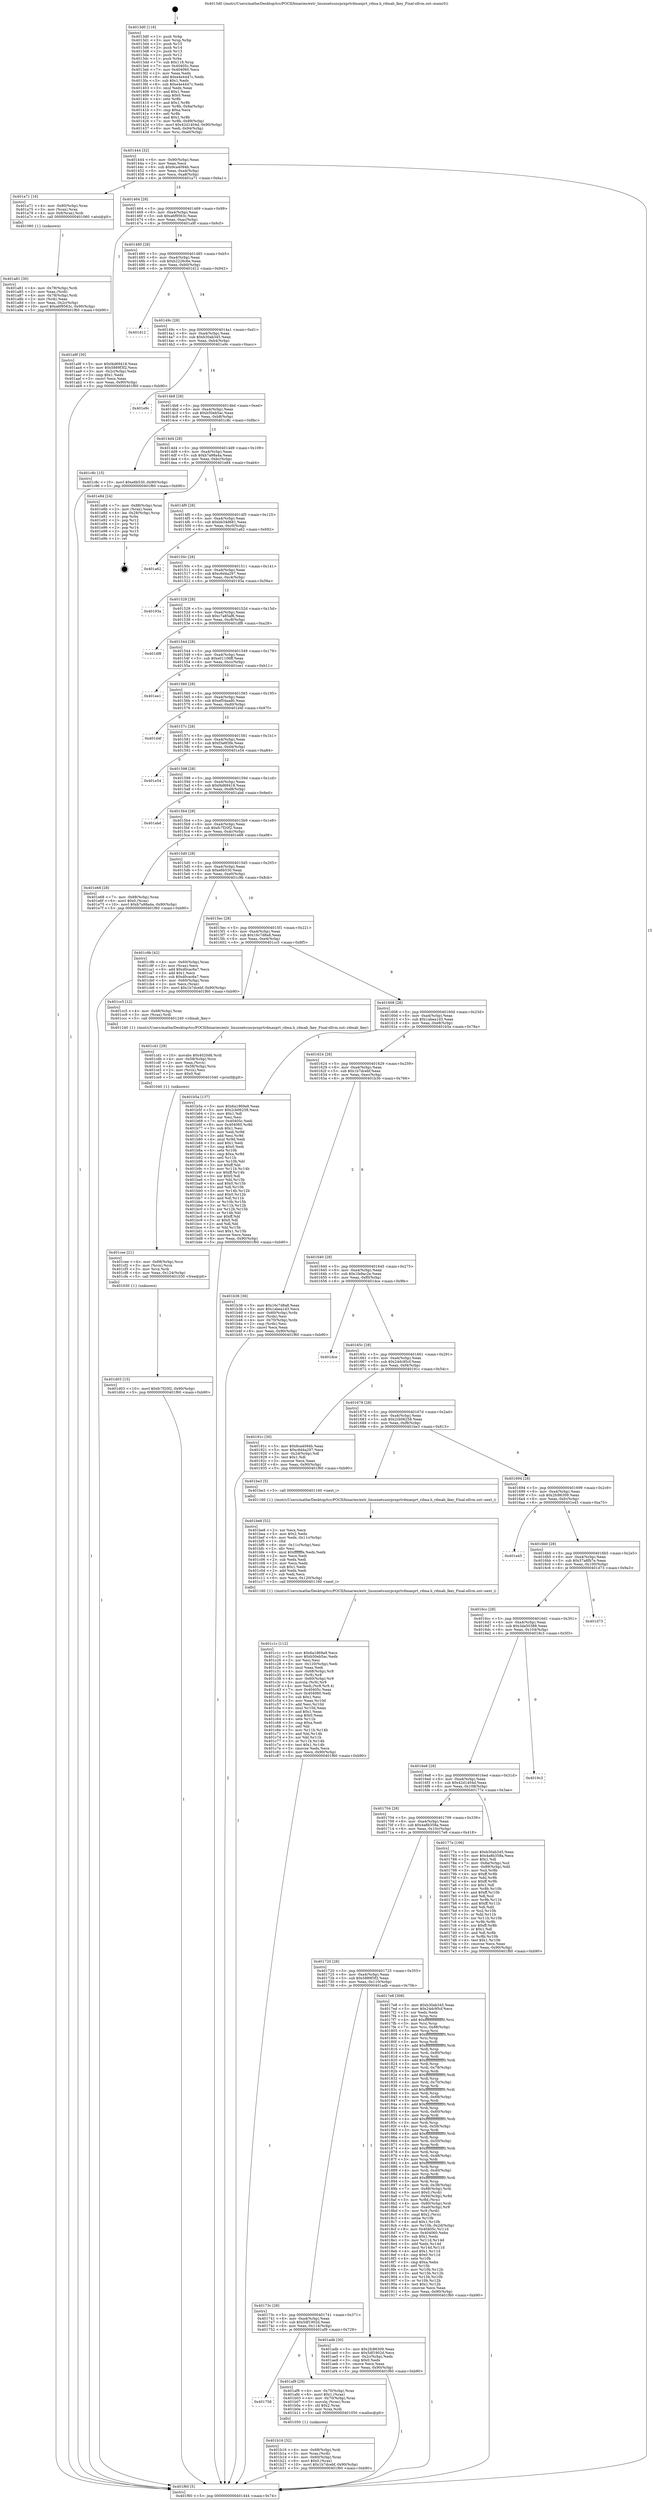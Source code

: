 digraph "0x4013d0" {
  label = "0x4013d0 (/mnt/c/Users/mathe/Desktop/tcc/POCII/binaries/extr_linuxnetsunrpcxprtrdmaxprt_rdma.h_rdmab_lkey_Final-ollvm.out::main(0))"
  labelloc = "t"
  node[shape=record]

  Entry [label="",width=0.3,height=0.3,shape=circle,fillcolor=black,style=filled]
  "0x401444" [label="{
     0x401444 [32]\l
     | [instrs]\l
     &nbsp;&nbsp;0x401444 \<+6\>: mov -0x90(%rbp),%eax\l
     &nbsp;&nbsp;0x40144a \<+2\>: mov %eax,%ecx\l
     &nbsp;&nbsp;0x40144c \<+6\>: sub $0x9ca4094b,%ecx\l
     &nbsp;&nbsp;0x401452 \<+6\>: mov %eax,-0xa4(%rbp)\l
     &nbsp;&nbsp;0x401458 \<+6\>: mov %ecx,-0xa8(%rbp)\l
     &nbsp;&nbsp;0x40145e \<+6\>: je 0000000000401a71 \<main+0x6a1\>\l
  }"]
  "0x401a71" [label="{
     0x401a71 [16]\l
     | [instrs]\l
     &nbsp;&nbsp;0x401a71 \<+4\>: mov -0x80(%rbp),%rax\l
     &nbsp;&nbsp;0x401a75 \<+3\>: mov (%rax),%rax\l
     &nbsp;&nbsp;0x401a78 \<+4\>: mov 0x8(%rax),%rdi\l
     &nbsp;&nbsp;0x401a7c \<+5\>: call 0000000000401060 \<atoi@plt\>\l
     | [calls]\l
     &nbsp;&nbsp;0x401060 \{1\} (unknown)\l
  }"]
  "0x401464" [label="{
     0x401464 [28]\l
     | [instrs]\l
     &nbsp;&nbsp;0x401464 \<+5\>: jmp 0000000000401469 \<main+0x99\>\l
     &nbsp;&nbsp;0x401469 \<+6\>: mov -0xa4(%rbp),%eax\l
     &nbsp;&nbsp;0x40146f \<+5\>: sub $0xa6f9563c,%eax\l
     &nbsp;&nbsp;0x401474 \<+6\>: mov %eax,-0xac(%rbp)\l
     &nbsp;&nbsp;0x40147a \<+6\>: je 0000000000401a9f \<main+0x6cf\>\l
  }"]
  Exit [label="",width=0.3,height=0.3,shape=circle,fillcolor=black,style=filled,peripheries=2]
  "0x401a9f" [label="{
     0x401a9f [30]\l
     | [instrs]\l
     &nbsp;&nbsp;0x401a9f \<+5\>: mov $0xf4d69418,%eax\l
     &nbsp;&nbsp;0x401aa4 \<+5\>: mov $0x5889f3f2,%ecx\l
     &nbsp;&nbsp;0x401aa9 \<+3\>: mov -0x2c(%rbp),%edx\l
     &nbsp;&nbsp;0x401aac \<+3\>: cmp $0x1,%edx\l
     &nbsp;&nbsp;0x401aaf \<+3\>: cmovl %ecx,%eax\l
     &nbsp;&nbsp;0x401ab2 \<+6\>: mov %eax,-0x90(%rbp)\l
     &nbsp;&nbsp;0x401ab8 \<+5\>: jmp 0000000000401f60 \<main+0xb90\>\l
  }"]
  "0x401480" [label="{
     0x401480 [28]\l
     | [instrs]\l
     &nbsp;&nbsp;0x401480 \<+5\>: jmp 0000000000401485 \<main+0xb5\>\l
     &nbsp;&nbsp;0x401485 \<+6\>: mov -0xa4(%rbp),%eax\l
     &nbsp;&nbsp;0x40148b \<+5\>: sub $0xb2226c6e,%eax\l
     &nbsp;&nbsp;0x401490 \<+6\>: mov %eax,-0xb0(%rbp)\l
     &nbsp;&nbsp;0x401496 \<+6\>: je 0000000000401d12 \<main+0x942\>\l
  }"]
  "0x401d03" [label="{
     0x401d03 [15]\l
     | [instrs]\l
     &nbsp;&nbsp;0x401d03 \<+10\>: movl $0xfc7f20f2,-0x90(%rbp)\l
     &nbsp;&nbsp;0x401d0d \<+5\>: jmp 0000000000401f60 \<main+0xb90\>\l
  }"]
  "0x401d12" [label="{
     0x401d12\l
  }", style=dashed]
  "0x40149c" [label="{
     0x40149c [28]\l
     | [instrs]\l
     &nbsp;&nbsp;0x40149c \<+5\>: jmp 00000000004014a1 \<main+0xd1\>\l
     &nbsp;&nbsp;0x4014a1 \<+6\>: mov -0xa4(%rbp),%eax\l
     &nbsp;&nbsp;0x4014a7 \<+5\>: sub $0xb30ab345,%eax\l
     &nbsp;&nbsp;0x4014ac \<+6\>: mov %eax,-0xb4(%rbp)\l
     &nbsp;&nbsp;0x4014b2 \<+6\>: je 0000000000401e9c \<main+0xacc\>\l
  }"]
  "0x401cee" [label="{
     0x401cee [21]\l
     | [instrs]\l
     &nbsp;&nbsp;0x401cee \<+4\>: mov -0x68(%rbp),%rcx\l
     &nbsp;&nbsp;0x401cf2 \<+3\>: mov (%rcx),%rcx\l
     &nbsp;&nbsp;0x401cf5 \<+3\>: mov %rcx,%rdi\l
     &nbsp;&nbsp;0x401cf8 \<+6\>: mov %eax,-0x124(%rbp)\l
     &nbsp;&nbsp;0x401cfe \<+5\>: call 0000000000401030 \<free@plt\>\l
     | [calls]\l
     &nbsp;&nbsp;0x401030 \{1\} (unknown)\l
  }"]
  "0x401e9c" [label="{
     0x401e9c\l
  }", style=dashed]
  "0x4014b8" [label="{
     0x4014b8 [28]\l
     | [instrs]\l
     &nbsp;&nbsp;0x4014b8 \<+5\>: jmp 00000000004014bd \<main+0xed\>\l
     &nbsp;&nbsp;0x4014bd \<+6\>: mov -0xa4(%rbp),%eax\l
     &nbsp;&nbsp;0x4014c3 \<+5\>: sub $0xb50eb5ac,%eax\l
     &nbsp;&nbsp;0x4014c8 \<+6\>: mov %eax,-0xb8(%rbp)\l
     &nbsp;&nbsp;0x4014ce \<+6\>: je 0000000000401c8c \<main+0x8bc\>\l
  }"]
  "0x401cd1" [label="{
     0x401cd1 [29]\l
     | [instrs]\l
     &nbsp;&nbsp;0x401cd1 \<+10\>: movabs $0x4020d6,%rdi\l
     &nbsp;&nbsp;0x401cdb \<+4\>: mov -0x58(%rbp),%rcx\l
     &nbsp;&nbsp;0x401cdf \<+2\>: mov %eax,(%rcx)\l
     &nbsp;&nbsp;0x401ce1 \<+4\>: mov -0x58(%rbp),%rcx\l
     &nbsp;&nbsp;0x401ce5 \<+2\>: mov (%rcx),%esi\l
     &nbsp;&nbsp;0x401ce7 \<+2\>: mov $0x0,%al\l
     &nbsp;&nbsp;0x401ce9 \<+5\>: call 0000000000401040 \<printf@plt\>\l
     | [calls]\l
     &nbsp;&nbsp;0x401040 \{1\} (unknown)\l
  }"]
  "0x401c8c" [label="{
     0x401c8c [15]\l
     | [instrs]\l
     &nbsp;&nbsp;0x401c8c \<+10\>: movl $0xe6b530,-0x90(%rbp)\l
     &nbsp;&nbsp;0x401c96 \<+5\>: jmp 0000000000401f60 \<main+0xb90\>\l
  }"]
  "0x4014d4" [label="{
     0x4014d4 [28]\l
     | [instrs]\l
     &nbsp;&nbsp;0x4014d4 \<+5\>: jmp 00000000004014d9 \<main+0x109\>\l
     &nbsp;&nbsp;0x4014d9 \<+6\>: mov -0xa4(%rbp),%eax\l
     &nbsp;&nbsp;0x4014df \<+5\>: sub $0xb7a98a4a,%eax\l
     &nbsp;&nbsp;0x4014e4 \<+6\>: mov %eax,-0xbc(%rbp)\l
     &nbsp;&nbsp;0x4014ea \<+6\>: je 0000000000401e84 \<main+0xab4\>\l
  }"]
  "0x401c1c" [label="{
     0x401c1c [112]\l
     | [instrs]\l
     &nbsp;&nbsp;0x401c1c \<+5\>: mov $0x6a1869a9,%ecx\l
     &nbsp;&nbsp;0x401c21 \<+5\>: mov $0xb50eb5ac,%edx\l
     &nbsp;&nbsp;0x401c26 \<+2\>: xor %esi,%esi\l
     &nbsp;&nbsp;0x401c28 \<+6\>: mov -0x120(%rbp),%edi\l
     &nbsp;&nbsp;0x401c2e \<+3\>: imul %eax,%edi\l
     &nbsp;&nbsp;0x401c31 \<+4\>: mov -0x68(%rbp),%r8\l
     &nbsp;&nbsp;0x401c35 \<+3\>: mov (%r8),%r8\l
     &nbsp;&nbsp;0x401c38 \<+4\>: mov -0x60(%rbp),%r9\l
     &nbsp;&nbsp;0x401c3c \<+3\>: movslq (%r9),%r9\l
     &nbsp;&nbsp;0x401c3f \<+4\>: mov %edi,(%r8,%r9,4)\l
     &nbsp;&nbsp;0x401c43 \<+7\>: mov 0x40405c,%eax\l
     &nbsp;&nbsp;0x401c4a \<+7\>: mov 0x404060,%edi\l
     &nbsp;&nbsp;0x401c51 \<+3\>: sub $0x1,%esi\l
     &nbsp;&nbsp;0x401c54 \<+3\>: mov %eax,%r10d\l
     &nbsp;&nbsp;0x401c57 \<+3\>: add %esi,%r10d\l
     &nbsp;&nbsp;0x401c5a \<+4\>: imul %r10d,%eax\l
     &nbsp;&nbsp;0x401c5e \<+3\>: and $0x1,%eax\l
     &nbsp;&nbsp;0x401c61 \<+3\>: cmp $0x0,%eax\l
     &nbsp;&nbsp;0x401c64 \<+4\>: sete %r11b\l
     &nbsp;&nbsp;0x401c68 \<+3\>: cmp $0xa,%edi\l
     &nbsp;&nbsp;0x401c6b \<+3\>: setl %bl\l
     &nbsp;&nbsp;0x401c6e \<+3\>: mov %r11b,%r14b\l
     &nbsp;&nbsp;0x401c71 \<+3\>: and %bl,%r14b\l
     &nbsp;&nbsp;0x401c74 \<+3\>: xor %bl,%r11b\l
     &nbsp;&nbsp;0x401c77 \<+3\>: or %r11b,%r14b\l
     &nbsp;&nbsp;0x401c7a \<+4\>: test $0x1,%r14b\l
     &nbsp;&nbsp;0x401c7e \<+3\>: cmovne %edx,%ecx\l
     &nbsp;&nbsp;0x401c81 \<+6\>: mov %ecx,-0x90(%rbp)\l
     &nbsp;&nbsp;0x401c87 \<+5\>: jmp 0000000000401f60 \<main+0xb90\>\l
  }"]
  "0x401e84" [label="{
     0x401e84 [24]\l
     | [instrs]\l
     &nbsp;&nbsp;0x401e84 \<+7\>: mov -0x88(%rbp),%rax\l
     &nbsp;&nbsp;0x401e8b \<+2\>: mov (%rax),%eax\l
     &nbsp;&nbsp;0x401e8d \<+4\>: lea -0x28(%rbp),%rsp\l
     &nbsp;&nbsp;0x401e91 \<+1\>: pop %rbx\l
     &nbsp;&nbsp;0x401e92 \<+2\>: pop %r12\l
     &nbsp;&nbsp;0x401e94 \<+2\>: pop %r13\l
     &nbsp;&nbsp;0x401e96 \<+2\>: pop %r14\l
     &nbsp;&nbsp;0x401e98 \<+2\>: pop %r15\l
     &nbsp;&nbsp;0x401e9a \<+1\>: pop %rbp\l
     &nbsp;&nbsp;0x401e9b \<+1\>: ret\l
  }"]
  "0x4014f0" [label="{
     0x4014f0 [28]\l
     | [instrs]\l
     &nbsp;&nbsp;0x4014f0 \<+5\>: jmp 00000000004014f5 \<main+0x125\>\l
     &nbsp;&nbsp;0x4014f5 \<+6\>: mov -0xa4(%rbp),%eax\l
     &nbsp;&nbsp;0x4014fb \<+5\>: sub $0xbb34d681,%eax\l
     &nbsp;&nbsp;0x401500 \<+6\>: mov %eax,-0xc0(%rbp)\l
     &nbsp;&nbsp;0x401506 \<+6\>: je 0000000000401a62 \<main+0x692\>\l
  }"]
  "0x401be8" [label="{
     0x401be8 [52]\l
     | [instrs]\l
     &nbsp;&nbsp;0x401be8 \<+2\>: xor %ecx,%ecx\l
     &nbsp;&nbsp;0x401bea \<+5\>: mov $0x2,%edx\l
     &nbsp;&nbsp;0x401bef \<+6\>: mov %edx,-0x11c(%rbp)\l
     &nbsp;&nbsp;0x401bf5 \<+1\>: cltd\l
     &nbsp;&nbsp;0x401bf6 \<+6\>: mov -0x11c(%rbp),%esi\l
     &nbsp;&nbsp;0x401bfc \<+2\>: idiv %esi\l
     &nbsp;&nbsp;0x401bfe \<+6\>: imul $0xfffffffe,%edx,%edx\l
     &nbsp;&nbsp;0x401c04 \<+2\>: mov %ecx,%edi\l
     &nbsp;&nbsp;0x401c06 \<+2\>: sub %edx,%edi\l
     &nbsp;&nbsp;0x401c08 \<+2\>: mov %ecx,%edx\l
     &nbsp;&nbsp;0x401c0a \<+3\>: sub $0x1,%edx\l
     &nbsp;&nbsp;0x401c0d \<+2\>: add %edx,%edi\l
     &nbsp;&nbsp;0x401c0f \<+2\>: sub %edi,%ecx\l
     &nbsp;&nbsp;0x401c11 \<+6\>: mov %ecx,-0x120(%rbp)\l
     &nbsp;&nbsp;0x401c17 \<+5\>: call 0000000000401160 \<next_i\>\l
     | [calls]\l
     &nbsp;&nbsp;0x401160 \{1\} (/mnt/c/Users/mathe/Desktop/tcc/POCII/binaries/extr_linuxnetsunrpcxprtrdmaxprt_rdma.h_rdmab_lkey_Final-ollvm.out::next_i)\l
  }"]
  "0x401a62" [label="{
     0x401a62\l
  }", style=dashed]
  "0x40150c" [label="{
     0x40150c [28]\l
     | [instrs]\l
     &nbsp;&nbsp;0x40150c \<+5\>: jmp 0000000000401511 \<main+0x141\>\l
     &nbsp;&nbsp;0x401511 \<+6\>: mov -0xa4(%rbp),%eax\l
     &nbsp;&nbsp;0x401517 \<+5\>: sub $0xc6d4a297,%eax\l
     &nbsp;&nbsp;0x40151c \<+6\>: mov %eax,-0xc4(%rbp)\l
     &nbsp;&nbsp;0x401522 \<+6\>: je 000000000040193a \<main+0x56a\>\l
  }"]
  "0x401b16" [label="{
     0x401b16 [32]\l
     | [instrs]\l
     &nbsp;&nbsp;0x401b16 \<+4\>: mov -0x68(%rbp),%rdi\l
     &nbsp;&nbsp;0x401b1a \<+3\>: mov %rax,(%rdi)\l
     &nbsp;&nbsp;0x401b1d \<+4\>: mov -0x60(%rbp),%rax\l
     &nbsp;&nbsp;0x401b21 \<+6\>: movl $0x0,(%rax)\l
     &nbsp;&nbsp;0x401b27 \<+10\>: movl $0x1b7dcebf,-0x90(%rbp)\l
     &nbsp;&nbsp;0x401b31 \<+5\>: jmp 0000000000401f60 \<main+0xb90\>\l
  }"]
  "0x40193a" [label="{
     0x40193a\l
  }", style=dashed]
  "0x401528" [label="{
     0x401528 [28]\l
     | [instrs]\l
     &nbsp;&nbsp;0x401528 \<+5\>: jmp 000000000040152d \<main+0x15d\>\l
     &nbsp;&nbsp;0x40152d \<+6\>: mov -0xa4(%rbp),%eax\l
     &nbsp;&nbsp;0x401533 \<+5\>: sub $0xc7a85af6,%eax\l
     &nbsp;&nbsp;0x401538 \<+6\>: mov %eax,-0xc8(%rbp)\l
     &nbsp;&nbsp;0x40153e \<+6\>: je 0000000000401df8 \<main+0xa28\>\l
  }"]
  "0x401758" [label="{
     0x401758\l
  }", style=dashed]
  "0x401df8" [label="{
     0x401df8\l
  }", style=dashed]
  "0x401544" [label="{
     0x401544 [28]\l
     | [instrs]\l
     &nbsp;&nbsp;0x401544 \<+5\>: jmp 0000000000401549 \<main+0x179\>\l
     &nbsp;&nbsp;0x401549 \<+6\>: mov -0xa4(%rbp),%eax\l
     &nbsp;&nbsp;0x40154f \<+5\>: sub $0xe01106ff,%eax\l
     &nbsp;&nbsp;0x401554 \<+6\>: mov %eax,-0xcc(%rbp)\l
     &nbsp;&nbsp;0x40155a \<+6\>: je 0000000000401ee1 \<main+0xb11\>\l
  }"]
  "0x401af9" [label="{
     0x401af9 [29]\l
     | [instrs]\l
     &nbsp;&nbsp;0x401af9 \<+4\>: mov -0x70(%rbp),%rax\l
     &nbsp;&nbsp;0x401afd \<+6\>: movl $0x1,(%rax)\l
     &nbsp;&nbsp;0x401b03 \<+4\>: mov -0x70(%rbp),%rax\l
     &nbsp;&nbsp;0x401b07 \<+3\>: movslq (%rax),%rax\l
     &nbsp;&nbsp;0x401b0a \<+4\>: shl $0x2,%rax\l
     &nbsp;&nbsp;0x401b0e \<+3\>: mov %rax,%rdi\l
     &nbsp;&nbsp;0x401b11 \<+5\>: call 0000000000401050 \<malloc@plt\>\l
     | [calls]\l
     &nbsp;&nbsp;0x401050 \{1\} (unknown)\l
  }"]
  "0x401ee1" [label="{
     0x401ee1\l
  }", style=dashed]
  "0x401560" [label="{
     0x401560 [28]\l
     | [instrs]\l
     &nbsp;&nbsp;0x401560 \<+5\>: jmp 0000000000401565 \<main+0x195\>\l
     &nbsp;&nbsp;0x401565 \<+6\>: mov -0xa4(%rbp),%eax\l
     &nbsp;&nbsp;0x40156b \<+5\>: sub $0xef54aad0,%eax\l
     &nbsp;&nbsp;0x401570 \<+6\>: mov %eax,-0xd0(%rbp)\l
     &nbsp;&nbsp;0x401576 \<+6\>: je 0000000000401d4f \<main+0x97f\>\l
  }"]
  "0x40173c" [label="{
     0x40173c [28]\l
     | [instrs]\l
     &nbsp;&nbsp;0x40173c \<+5\>: jmp 0000000000401741 \<main+0x371\>\l
     &nbsp;&nbsp;0x401741 \<+6\>: mov -0xa4(%rbp),%eax\l
     &nbsp;&nbsp;0x401747 \<+5\>: sub $0x5df1902d,%eax\l
     &nbsp;&nbsp;0x40174c \<+6\>: mov %eax,-0x114(%rbp)\l
     &nbsp;&nbsp;0x401752 \<+6\>: je 0000000000401af9 \<main+0x729\>\l
  }"]
  "0x401d4f" [label="{
     0x401d4f\l
  }", style=dashed]
  "0x40157c" [label="{
     0x40157c [28]\l
     | [instrs]\l
     &nbsp;&nbsp;0x40157c \<+5\>: jmp 0000000000401581 \<main+0x1b1\>\l
     &nbsp;&nbsp;0x401581 \<+6\>: mov -0xa4(%rbp),%eax\l
     &nbsp;&nbsp;0x401587 \<+5\>: sub $0xf3a6f3fe,%eax\l
     &nbsp;&nbsp;0x40158c \<+6\>: mov %eax,-0xd4(%rbp)\l
     &nbsp;&nbsp;0x401592 \<+6\>: je 0000000000401e54 \<main+0xa84\>\l
  }"]
  "0x401adb" [label="{
     0x401adb [30]\l
     | [instrs]\l
     &nbsp;&nbsp;0x401adb \<+5\>: mov $0x2fc86309,%eax\l
     &nbsp;&nbsp;0x401ae0 \<+5\>: mov $0x5df1902d,%ecx\l
     &nbsp;&nbsp;0x401ae5 \<+3\>: mov -0x2c(%rbp),%edx\l
     &nbsp;&nbsp;0x401ae8 \<+3\>: cmp $0x0,%edx\l
     &nbsp;&nbsp;0x401aeb \<+3\>: cmove %ecx,%eax\l
     &nbsp;&nbsp;0x401aee \<+6\>: mov %eax,-0x90(%rbp)\l
     &nbsp;&nbsp;0x401af4 \<+5\>: jmp 0000000000401f60 \<main+0xb90\>\l
  }"]
  "0x401e54" [label="{
     0x401e54\l
  }", style=dashed]
  "0x401598" [label="{
     0x401598 [28]\l
     | [instrs]\l
     &nbsp;&nbsp;0x401598 \<+5\>: jmp 000000000040159d \<main+0x1cd\>\l
     &nbsp;&nbsp;0x40159d \<+6\>: mov -0xa4(%rbp),%eax\l
     &nbsp;&nbsp;0x4015a3 \<+5\>: sub $0xf4d69418,%eax\l
     &nbsp;&nbsp;0x4015a8 \<+6\>: mov %eax,-0xd8(%rbp)\l
     &nbsp;&nbsp;0x4015ae \<+6\>: je 0000000000401abd \<main+0x6ed\>\l
  }"]
  "0x401a81" [label="{
     0x401a81 [30]\l
     | [instrs]\l
     &nbsp;&nbsp;0x401a81 \<+4\>: mov -0x78(%rbp),%rdi\l
     &nbsp;&nbsp;0x401a85 \<+2\>: mov %eax,(%rdi)\l
     &nbsp;&nbsp;0x401a87 \<+4\>: mov -0x78(%rbp),%rdi\l
     &nbsp;&nbsp;0x401a8b \<+2\>: mov (%rdi),%eax\l
     &nbsp;&nbsp;0x401a8d \<+3\>: mov %eax,-0x2c(%rbp)\l
     &nbsp;&nbsp;0x401a90 \<+10\>: movl $0xa6f9563c,-0x90(%rbp)\l
     &nbsp;&nbsp;0x401a9a \<+5\>: jmp 0000000000401f60 \<main+0xb90\>\l
  }"]
  "0x401abd" [label="{
     0x401abd\l
  }", style=dashed]
  "0x4015b4" [label="{
     0x4015b4 [28]\l
     | [instrs]\l
     &nbsp;&nbsp;0x4015b4 \<+5\>: jmp 00000000004015b9 \<main+0x1e9\>\l
     &nbsp;&nbsp;0x4015b9 \<+6\>: mov -0xa4(%rbp),%eax\l
     &nbsp;&nbsp;0x4015bf \<+5\>: sub $0xfc7f20f2,%eax\l
     &nbsp;&nbsp;0x4015c4 \<+6\>: mov %eax,-0xdc(%rbp)\l
     &nbsp;&nbsp;0x4015ca \<+6\>: je 0000000000401e68 \<main+0xa98\>\l
  }"]
  "0x401720" [label="{
     0x401720 [28]\l
     | [instrs]\l
     &nbsp;&nbsp;0x401720 \<+5\>: jmp 0000000000401725 \<main+0x355\>\l
     &nbsp;&nbsp;0x401725 \<+6\>: mov -0xa4(%rbp),%eax\l
     &nbsp;&nbsp;0x40172b \<+5\>: sub $0x5889f3f2,%eax\l
     &nbsp;&nbsp;0x401730 \<+6\>: mov %eax,-0x110(%rbp)\l
     &nbsp;&nbsp;0x401736 \<+6\>: je 0000000000401adb \<main+0x70b\>\l
  }"]
  "0x401e68" [label="{
     0x401e68 [28]\l
     | [instrs]\l
     &nbsp;&nbsp;0x401e68 \<+7\>: mov -0x88(%rbp),%rax\l
     &nbsp;&nbsp;0x401e6f \<+6\>: movl $0x0,(%rax)\l
     &nbsp;&nbsp;0x401e75 \<+10\>: movl $0xb7a98a4a,-0x90(%rbp)\l
     &nbsp;&nbsp;0x401e7f \<+5\>: jmp 0000000000401f60 \<main+0xb90\>\l
  }"]
  "0x4015d0" [label="{
     0x4015d0 [28]\l
     | [instrs]\l
     &nbsp;&nbsp;0x4015d0 \<+5\>: jmp 00000000004015d5 \<main+0x205\>\l
     &nbsp;&nbsp;0x4015d5 \<+6\>: mov -0xa4(%rbp),%eax\l
     &nbsp;&nbsp;0x4015db \<+5\>: sub $0xe6b530,%eax\l
     &nbsp;&nbsp;0x4015e0 \<+6\>: mov %eax,-0xe0(%rbp)\l
     &nbsp;&nbsp;0x4015e6 \<+6\>: je 0000000000401c9b \<main+0x8cb\>\l
  }"]
  "0x4017e8" [label="{
     0x4017e8 [308]\l
     | [instrs]\l
     &nbsp;&nbsp;0x4017e8 \<+5\>: mov $0xb30ab345,%eax\l
     &nbsp;&nbsp;0x4017ed \<+5\>: mov $0x24dc95cf,%ecx\l
     &nbsp;&nbsp;0x4017f2 \<+2\>: xor %edx,%edx\l
     &nbsp;&nbsp;0x4017f4 \<+3\>: mov %rsp,%rsi\l
     &nbsp;&nbsp;0x4017f7 \<+4\>: add $0xfffffffffffffff0,%rsi\l
     &nbsp;&nbsp;0x4017fb \<+3\>: mov %rsi,%rsp\l
     &nbsp;&nbsp;0x4017fe \<+7\>: mov %rsi,-0x88(%rbp)\l
     &nbsp;&nbsp;0x401805 \<+3\>: mov %rsp,%rsi\l
     &nbsp;&nbsp;0x401808 \<+4\>: add $0xfffffffffffffff0,%rsi\l
     &nbsp;&nbsp;0x40180c \<+3\>: mov %rsi,%rsp\l
     &nbsp;&nbsp;0x40180f \<+3\>: mov %rsp,%rdi\l
     &nbsp;&nbsp;0x401812 \<+4\>: add $0xfffffffffffffff0,%rdi\l
     &nbsp;&nbsp;0x401816 \<+3\>: mov %rdi,%rsp\l
     &nbsp;&nbsp;0x401819 \<+4\>: mov %rdi,-0x80(%rbp)\l
     &nbsp;&nbsp;0x40181d \<+3\>: mov %rsp,%rdi\l
     &nbsp;&nbsp;0x401820 \<+4\>: add $0xfffffffffffffff0,%rdi\l
     &nbsp;&nbsp;0x401824 \<+3\>: mov %rdi,%rsp\l
     &nbsp;&nbsp;0x401827 \<+4\>: mov %rdi,-0x78(%rbp)\l
     &nbsp;&nbsp;0x40182b \<+3\>: mov %rsp,%rdi\l
     &nbsp;&nbsp;0x40182e \<+4\>: add $0xfffffffffffffff0,%rdi\l
     &nbsp;&nbsp;0x401832 \<+3\>: mov %rdi,%rsp\l
     &nbsp;&nbsp;0x401835 \<+4\>: mov %rdi,-0x70(%rbp)\l
     &nbsp;&nbsp;0x401839 \<+3\>: mov %rsp,%rdi\l
     &nbsp;&nbsp;0x40183c \<+4\>: add $0xfffffffffffffff0,%rdi\l
     &nbsp;&nbsp;0x401840 \<+3\>: mov %rdi,%rsp\l
     &nbsp;&nbsp;0x401843 \<+4\>: mov %rdi,-0x68(%rbp)\l
     &nbsp;&nbsp;0x401847 \<+3\>: mov %rsp,%rdi\l
     &nbsp;&nbsp;0x40184a \<+4\>: add $0xfffffffffffffff0,%rdi\l
     &nbsp;&nbsp;0x40184e \<+3\>: mov %rdi,%rsp\l
     &nbsp;&nbsp;0x401851 \<+4\>: mov %rdi,-0x60(%rbp)\l
     &nbsp;&nbsp;0x401855 \<+3\>: mov %rsp,%rdi\l
     &nbsp;&nbsp;0x401858 \<+4\>: add $0xfffffffffffffff0,%rdi\l
     &nbsp;&nbsp;0x40185c \<+3\>: mov %rdi,%rsp\l
     &nbsp;&nbsp;0x40185f \<+4\>: mov %rdi,-0x58(%rbp)\l
     &nbsp;&nbsp;0x401863 \<+3\>: mov %rsp,%rdi\l
     &nbsp;&nbsp;0x401866 \<+4\>: add $0xfffffffffffffff0,%rdi\l
     &nbsp;&nbsp;0x40186a \<+3\>: mov %rdi,%rsp\l
     &nbsp;&nbsp;0x40186d \<+4\>: mov %rdi,-0x50(%rbp)\l
     &nbsp;&nbsp;0x401871 \<+3\>: mov %rsp,%rdi\l
     &nbsp;&nbsp;0x401874 \<+4\>: add $0xfffffffffffffff0,%rdi\l
     &nbsp;&nbsp;0x401878 \<+3\>: mov %rdi,%rsp\l
     &nbsp;&nbsp;0x40187b \<+4\>: mov %rdi,-0x48(%rbp)\l
     &nbsp;&nbsp;0x40187f \<+3\>: mov %rsp,%rdi\l
     &nbsp;&nbsp;0x401882 \<+4\>: add $0xfffffffffffffff0,%rdi\l
     &nbsp;&nbsp;0x401886 \<+3\>: mov %rdi,%rsp\l
     &nbsp;&nbsp;0x401889 \<+4\>: mov %rdi,-0x40(%rbp)\l
     &nbsp;&nbsp;0x40188d \<+3\>: mov %rsp,%rdi\l
     &nbsp;&nbsp;0x401890 \<+4\>: add $0xfffffffffffffff0,%rdi\l
     &nbsp;&nbsp;0x401894 \<+3\>: mov %rdi,%rsp\l
     &nbsp;&nbsp;0x401897 \<+4\>: mov %rdi,-0x38(%rbp)\l
     &nbsp;&nbsp;0x40189b \<+7\>: mov -0x88(%rbp),%rdi\l
     &nbsp;&nbsp;0x4018a2 \<+6\>: movl $0x0,(%rdi)\l
     &nbsp;&nbsp;0x4018a8 \<+7\>: mov -0x94(%rbp),%r8d\l
     &nbsp;&nbsp;0x4018af \<+3\>: mov %r8d,(%rsi)\l
     &nbsp;&nbsp;0x4018b2 \<+4\>: mov -0x80(%rbp),%rdi\l
     &nbsp;&nbsp;0x4018b6 \<+7\>: mov -0xa0(%rbp),%r9\l
     &nbsp;&nbsp;0x4018bd \<+3\>: mov %r9,(%rdi)\l
     &nbsp;&nbsp;0x4018c0 \<+3\>: cmpl $0x2,(%rsi)\l
     &nbsp;&nbsp;0x4018c3 \<+4\>: setne %r10b\l
     &nbsp;&nbsp;0x4018c7 \<+4\>: and $0x1,%r10b\l
     &nbsp;&nbsp;0x4018cb \<+4\>: mov %r10b,-0x2d(%rbp)\l
     &nbsp;&nbsp;0x4018cf \<+8\>: mov 0x40405c,%r11d\l
     &nbsp;&nbsp;0x4018d7 \<+7\>: mov 0x404060,%ebx\l
     &nbsp;&nbsp;0x4018de \<+3\>: sub $0x1,%edx\l
     &nbsp;&nbsp;0x4018e1 \<+3\>: mov %r11d,%r14d\l
     &nbsp;&nbsp;0x4018e4 \<+3\>: add %edx,%r14d\l
     &nbsp;&nbsp;0x4018e7 \<+4\>: imul %r14d,%r11d\l
     &nbsp;&nbsp;0x4018eb \<+4\>: and $0x1,%r11d\l
     &nbsp;&nbsp;0x4018ef \<+4\>: cmp $0x0,%r11d\l
     &nbsp;&nbsp;0x4018f3 \<+4\>: sete %r10b\l
     &nbsp;&nbsp;0x4018f7 \<+3\>: cmp $0xa,%ebx\l
     &nbsp;&nbsp;0x4018fa \<+4\>: setl %r15b\l
     &nbsp;&nbsp;0x4018fe \<+3\>: mov %r10b,%r12b\l
     &nbsp;&nbsp;0x401901 \<+3\>: and %r15b,%r12b\l
     &nbsp;&nbsp;0x401904 \<+3\>: xor %r15b,%r10b\l
     &nbsp;&nbsp;0x401907 \<+3\>: or %r10b,%r12b\l
     &nbsp;&nbsp;0x40190a \<+4\>: test $0x1,%r12b\l
     &nbsp;&nbsp;0x40190e \<+3\>: cmovne %ecx,%eax\l
     &nbsp;&nbsp;0x401911 \<+6\>: mov %eax,-0x90(%rbp)\l
     &nbsp;&nbsp;0x401917 \<+5\>: jmp 0000000000401f60 \<main+0xb90\>\l
  }"]
  "0x401c9b" [label="{
     0x401c9b [42]\l
     | [instrs]\l
     &nbsp;&nbsp;0x401c9b \<+4\>: mov -0x60(%rbp),%rax\l
     &nbsp;&nbsp;0x401c9f \<+2\>: mov (%rax),%ecx\l
     &nbsp;&nbsp;0x401ca1 \<+6\>: add $0xd0cac6a7,%ecx\l
     &nbsp;&nbsp;0x401ca7 \<+3\>: add $0x1,%ecx\l
     &nbsp;&nbsp;0x401caa \<+6\>: sub $0xd0cac6a7,%ecx\l
     &nbsp;&nbsp;0x401cb0 \<+4\>: mov -0x60(%rbp),%rax\l
     &nbsp;&nbsp;0x401cb4 \<+2\>: mov %ecx,(%rax)\l
     &nbsp;&nbsp;0x401cb6 \<+10\>: movl $0x1b7dcebf,-0x90(%rbp)\l
     &nbsp;&nbsp;0x401cc0 \<+5\>: jmp 0000000000401f60 \<main+0xb90\>\l
  }"]
  "0x4015ec" [label="{
     0x4015ec [28]\l
     | [instrs]\l
     &nbsp;&nbsp;0x4015ec \<+5\>: jmp 00000000004015f1 \<main+0x221\>\l
     &nbsp;&nbsp;0x4015f1 \<+6\>: mov -0xa4(%rbp),%eax\l
     &nbsp;&nbsp;0x4015f7 \<+5\>: sub $0x16c7d8a8,%eax\l
     &nbsp;&nbsp;0x4015fc \<+6\>: mov %eax,-0xe4(%rbp)\l
     &nbsp;&nbsp;0x401602 \<+6\>: je 0000000000401cc5 \<main+0x8f5\>\l
  }"]
  "0x4013d0" [label="{
     0x4013d0 [116]\l
     | [instrs]\l
     &nbsp;&nbsp;0x4013d0 \<+1\>: push %rbp\l
     &nbsp;&nbsp;0x4013d1 \<+3\>: mov %rsp,%rbp\l
     &nbsp;&nbsp;0x4013d4 \<+2\>: push %r15\l
     &nbsp;&nbsp;0x4013d6 \<+2\>: push %r14\l
     &nbsp;&nbsp;0x4013d8 \<+2\>: push %r13\l
     &nbsp;&nbsp;0x4013da \<+2\>: push %r12\l
     &nbsp;&nbsp;0x4013dc \<+1\>: push %rbx\l
     &nbsp;&nbsp;0x4013dd \<+7\>: sub $0x118,%rsp\l
     &nbsp;&nbsp;0x4013e4 \<+7\>: mov 0x40405c,%eax\l
     &nbsp;&nbsp;0x4013eb \<+7\>: mov 0x404060,%ecx\l
     &nbsp;&nbsp;0x4013f2 \<+2\>: mov %eax,%edx\l
     &nbsp;&nbsp;0x4013f4 \<+6\>: add $0xe4e4447c,%edx\l
     &nbsp;&nbsp;0x4013fa \<+3\>: sub $0x1,%edx\l
     &nbsp;&nbsp;0x4013fd \<+6\>: sub $0xe4e4447c,%edx\l
     &nbsp;&nbsp;0x401403 \<+3\>: imul %edx,%eax\l
     &nbsp;&nbsp;0x401406 \<+3\>: and $0x1,%eax\l
     &nbsp;&nbsp;0x401409 \<+3\>: cmp $0x0,%eax\l
     &nbsp;&nbsp;0x40140c \<+4\>: sete %r8b\l
     &nbsp;&nbsp;0x401410 \<+4\>: and $0x1,%r8b\l
     &nbsp;&nbsp;0x401414 \<+7\>: mov %r8b,-0x8a(%rbp)\l
     &nbsp;&nbsp;0x40141b \<+3\>: cmp $0xa,%ecx\l
     &nbsp;&nbsp;0x40141e \<+4\>: setl %r8b\l
     &nbsp;&nbsp;0x401422 \<+4\>: and $0x1,%r8b\l
     &nbsp;&nbsp;0x401426 \<+7\>: mov %r8b,-0x89(%rbp)\l
     &nbsp;&nbsp;0x40142d \<+10\>: movl $0x42d1404d,-0x90(%rbp)\l
     &nbsp;&nbsp;0x401437 \<+6\>: mov %edi,-0x94(%rbp)\l
     &nbsp;&nbsp;0x40143d \<+7\>: mov %rsi,-0xa0(%rbp)\l
  }"]
  "0x401cc5" [label="{
     0x401cc5 [12]\l
     | [instrs]\l
     &nbsp;&nbsp;0x401cc5 \<+4\>: mov -0x68(%rbp),%rax\l
     &nbsp;&nbsp;0x401cc9 \<+3\>: mov (%rax),%rdi\l
     &nbsp;&nbsp;0x401ccc \<+5\>: call 0000000000401240 \<rdmab_lkey\>\l
     | [calls]\l
     &nbsp;&nbsp;0x401240 \{1\} (/mnt/c/Users/mathe/Desktop/tcc/POCII/binaries/extr_linuxnetsunrpcxprtrdmaxprt_rdma.h_rdmab_lkey_Final-ollvm.out::rdmab_lkey)\l
  }"]
  "0x401608" [label="{
     0x401608 [28]\l
     | [instrs]\l
     &nbsp;&nbsp;0x401608 \<+5\>: jmp 000000000040160d \<main+0x23d\>\l
     &nbsp;&nbsp;0x40160d \<+6\>: mov -0xa4(%rbp),%eax\l
     &nbsp;&nbsp;0x401613 \<+5\>: sub $0x1abea1d3,%eax\l
     &nbsp;&nbsp;0x401618 \<+6\>: mov %eax,-0xe8(%rbp)\l
     &nbsp;&nbsp;0x40161e \<+6\>: je 0000000000401b5a \<main+0x78a\>\l
  }"]
  "0x401f60" [label="{
     0x401f60 [5]\l
     | [instrs]\l
     &nbsp;&nbsp;0x401f60 \<+5\>: jmp 0000000000401444 \<main+0x74\>\l
  }"]
  "0x401b5a" [label="{
     0x401b5a [137]\l
     | [instrs]\l
     &nbsp;&nbsp;0x401b5a \<+5\>: mov $0x6a1869a9,%eax\l
     &nbsp;&nbsp;0x401b5f \<+5\>: mov $0x2cb06258,%ecx\l
     &nbsp;&nbsp;0x401b64 \<+2\>: mov $0x1,%dl\l
     &nbsp;&nbsp;0x401b66 \<+2\>: xor %esi,%esi\l
     &nbsp;&nbsp;0x401b68 \<+7\>: mov 0x40405c,%edi\l
     &nbsp;&nbsp;0x401b6f \<+8\>: mov 0x404060,%r8d\l
     &nbsp;&nbsp;0x401b77 \<+3\>: sub $0x1,%esi\l
     &nbsp;&nbsp;0x401b7a \<+3\>: mov %edi,%r9d\l
     &nbsp;&nbsp;0x401b7d \<+3\>: add %esi,%r9d\l
     &nbsp;&nbsp;0x401b80 \<+4\>: imul %r9d,%edi\l
     &nbsp;&nbsp;0x401b84 \<+3\>: and $0x1,%edi\l
     &nbsp;&nbsp;0x401b87 \<+3\>: cmp $0x0,%edi\l
     &nbsp;&nbsp;0x401b8a \<+4\>: sete %r10b\l
     &nbsp;&nbsp;0x401b8e \<+4\>: cmp $0xa,%r8d\l
     &nbsp;&nbsp;0x401b92 \<+4\>: setl %r11b\l
     &nbsp;&nbsp;0x401b96 \<+3\>: mov %r10b,%bl\l
     &nbsp;&nbsp;0x401b99 \<+3\>: xor $0xff,%bl\l
     &nbsp;&nbsp;0x401b9c \<+3\>: mov %r11b,%r14b\l
     &nbsp;&nbsp;0x401b9f \<+4\>: xor $0xff,%r14b\l
     &nbsp;&nbsp;0x401ba3 \<+3\>: xor $0x0,%dl\l
     &nbsp;&nbsp;0x401ba6 \<+3\>: mov %bl,%r15b\l
     &nbsp;&nbsp;0x401ba9 \<+4\>: and $0x0,%r15b\l
     &nbsp;&nbsp;0x401bad \<+3\>: and %dl,%r10b\l
     &nbsp;&nbsp;0x401bb0 \<+3\>: mov %r14b,%r12b\l
     &nbsp;&nbsp;0x401bb3 \<+4\>: and $0x0,%r12b\l
     &nbsp;&nbsp;0x401bb7 \<+3\>: and %dl,%r11b\l
     &nbsp;&nbsp;0x401bba \<+3\>: or %r10b,%r15b\l
     &nbsp;&nbsp;0x401bbd \<+3\>: or %r11b,%r12b\l
     &nbsp;&nbsp;0x401bc0 \<+3\>: xor %r12b,%r15b\l
     &nbsp;&nbsp;0x401bc3 \<+3\>: or %r14b,%bl\l
     &nbsp;&nbsp;0x401bc6 \<+3\>: xor $0xff,%bl\l
     &nbsp;&nbsp;0x401bc9 \<+3\>: or $0x0,%dl\l
     &nbsp;&nbsp;0x401bcc \<+2\>: and %dl,%bl\l
     &nbsp;&nbsp;0x401bce \<+3\>: or %bl,%r15b\l
     &nbsp;&nbsp;0x401bd1 \<+4\>: test $0x1,%r15b\l
     &nbsp;&nbsp;0x401bd5 \<+3\>: cmovne %ecx,%eax\l
     &nbsp;&nbsp;0x401bd8 \<+6\>: mov %eax,-0x90(%rbp)\l
     &nbsp;&nbsp;0x401bde \<+5\>: jmp 0000000000401f60 \<main+0xb90\>\l
  }"]
  "0x401624" [label="{
     0x401624 [28]\l
     | [instrs]\l
     &nbsp;&nbsp;0x401624 \<+5\>: jmp 0000000000401629 \<main+0x259\>\l
     &nbsp;&nbsp;0x401629 \<+6\>: mov -0xa4(%rbp),%eax\l
     &nbsp;&nbsp;0x40162f \<+5\>: sub $0x1b7dcebf,%eax\l
     &nbsp;&nbsp;0x401634 \<+6\>: mov %eax,-0xec(%rbp)\l
     &nbsp;&nbsp;0x40163a \<+6\>: je 0000000000401b36 \<main+0x766\>\l
  }"]
  "0x401704" [label="{
     0x401704 [28]\l
     | [instrs]\l
     &nbsp;&nbsp;0x401704 \<+5\>: jmp 0000000000401709 \<main+0x339\>\l
     &nbsp;&nbsp;0x401709 \<+6\>: mov -0xa4(%rbp),%eax\l
     &nbsp;&nbsp;0x40170f \<+5\>: sub $0x4a8b358a,%eax\l
     &nbsp;&nbsp;0x401714 \<+6\>: mov %eax,-0x10c(%rbp)\l
     &nbsp;&nbsp;0x40171a \<+6\>: je 00000000004017e8 \<main+0x418\>\l
  }"]
  "0x401b36" [label="{
     0x401b36 [36]\l
     | [instrs]\l
     &nbsp;&nbsp;0x401b36 \<+5\>: mov $0x16c7d8a8,%eax\l
     &nbsp;&nbsp;0x401b3b \<+5\>: mov $0x1abea1d3,%ecx\l
     &nbsp;&nbsp;0x401b40 \<+4\>: mov -0x60(%rbp),%rdx\l
     &nbsp;&nbsp;0x401b44 \<+2\>: mov (%rdx),%esi\l
     &nbsp;&nbsp;0x401b46 \<+4\>: mov -0x70(%rbp),%rdx\l
     &nbsp;&nbsp;0x401b4a \<+2\>: cmp (%rdx),%esi\l
     &nbsp;&nbsp;0x401b4c \<+3\>: cmovl %ecx,%eax\l
     &nbsp;&nbsp;0x401b4f \<+6\>: mov %eax,-0x90(%rbp)\l
     &nbsp;&nbsp;0x401b55 \<+5\>: jmp 0000000000401f60 \<main+0xb90\>\l
  }"]
  "0x401640" [label="{
     0x401640 [28]\l
     | [instrs]\l
     &nbsp;&nbsp;0x401640 \<+5\>: jmp 0000000000401645 \<main+0x275\>\l
     &nbsp;&nbsp;0x401645 \<+6\>: mov -0xa4(%rbp),%eax\l
     &nbsp;&nbsp;0x40164b \<+5\>: sub $0x1fa9ac2e,%eax\l
     &nbsp;&nbsp;0x401650 \<+6\>: mov %eax,-0xf0(%rbp)\l
     &nbsp;&nbsp;0x401656 \<+6\>: je 0000000000401dce \<main+0x9fe\>\l
  }"]
  "0x40177e" [label="{
     0x40177e [106]\l
     | [instrs]\l
     &nbsp;&nbsp;0x40177e \<+5\>: mov $0xb30ab345,%eax\l
     &nbsp;&nbsp;0x401783 \<+5\>: mov $0x4a8b358a,%ecx\l
     &nbsp;&nbsp;0x401788 \<+2\>: mov $0x1,%dl\l
     &nbsp;&nbsp;0x40178a \<+7\>: mov -0x8a(%rbp),%sil\l
     &nbsp;&nbsp;0x401791 \<+7\>: mov -0x89(%rbp),%dil\l
     &nbsp;&nbsp;0x401798 \<+3\>: mov %sil,%r8b\l
     &nbsp;&nbsp;0x40179b \<+4\>: xor $0xff,%r8b\l
     &nbsp;&nbsp;0x40179f \<+3\>: mov %dil,%r9b\l
     &nbsp;&nbsp;0x4017a2 \<+4\>: xor $0xff,%r9b\l
     &nbsp;&nbsp;0x4017a6 \<+3\>: xor $0x1,%dl\l
     &nbsp;&nbsp;0x4017a9 \<+3\>: mov %r8b,%r10b\l
     &nbsp;&nbsp;0x4017ac \<+4\>: and $0xff,%r10b\l
     &nbsp;&nbsp;0x4017b0 \<+3\>: and %dl,%sil\l
     &nbsp;&nbsp;0x4017b3 \<+3\>: mov %r9b,%r11b\l
     &nbsp;&nbsp;0x4017b6 \<+4\>: and $0xff,%r11b\l
     &nbsp;&nbsp;0x4017ba \<+3\>: and %dl,%dil\l
     &nbsp;&nbsp;0x4017bd \<+3\>: or %sil,%r10b\l
     &nbsp;&nbsp;0x4017c0 \<+3\>: or %dil,%r11b\l
     &nbsp;&nbsp;0x4017c3 \<+3\>: xor %r11b,%r10b\l
     &nbsp;&nbsp;0x4017c6 \<+3\>: or %r9b,%r8b\l
     &nbsp;&nbsp;0x4017c9 \<+4\>: xor $0xff,%r8b\l
     &nbsp;&nbsp;0x4017cd \<+3\>: or $0x1,%dl\l
     &nbsp;&nbsp;0x4017d0 \<+3\>: and %dl,%r8b\l
     &nbsp;&nbsp;0x4017d3 \<+3\>: or %r8b,%r10b\l
     &nbsp;&nbsp;0x4017d6 \<+4\>: test $0x1,%r10b\l
     &nbsp;&nbsp;0x4017da \<+3\>: cmovne %ecx,%eax\l
     &nbsp;&nbsp;0x4017dd \<+6\>: mov %eax,-0x90(%rbp)\l
     &nbsp;&nbsp;0x4017e3 \<+5\>: jmp 0000000000401f60 \<main+0xb90\>\l
  }"]
  "0x401dce" [label="{
     0x401dce\l
  }", style=dashed]
  "0x40165c" [label="{
     0x40165c [28]\l
     | [instrs]\l
     &nbsp;&nbsp;0x40165c \<+5\>: jmp 0000000000401661 \<main+0x291\>\l
     &nbsp;&nbsp;0x401661 \<+6\>: mov -0xa4(%rbp),%eax\l
     &nbsp;&nbsp;0x401667 \<+5\>: sub $0x24dc95cf,%eax\l
     &nbsp;&nbsp;0x40166c \<+6\>: mov %eax,-0xf4(%rbp)\l
     &nbsp;&nbsp;0x401672 \<+6\>: je 000000000040191c \<main+0x54c\>\l
  }"]
  "0x4016e8" [label="{
     0x4016e8 [28]\l
     | [instrs]\l
     &nbsp;&nbsp;0x4016e8 \<+5\>: jmp 00000000004016ed \<main+0x31d\>\l
     &nbsp;&nbsp;0x4016ed \<+6\>: mov -0xa4(%rbp),%eax\l
     &nbsp;&nbsp;0x4016f3 \<+5\>: sub $0x42d1404d,%eax\l
     &nbsp;&nbsp;0x4016f8 \<+6\>: mov %eax,-0x108(%rbp)\l
     &nbsp;&nbsp;0x4016fe \<+6\>: je 000000000040177e \<main+0x3ae\>\l
  }"]
  "0x40191c" [label="{
     0x40191c [30]\l
     | [instrs]\l
     &nbsp;&nbsp;0x40191c \<+5\>: mov $0x9ca4094b,%eax\l
     &nbsp;&nbsp;0x401921 \<+5\>: mov $0xc6d4a297,%ecx\l
     &nbsp;&nbsp;0x401926 \<+3\>: mov -0x2d(%rbp),%dl\l
     &nbsp;&nbsp;0x401929 \<+3\>: test $0x1,%dl\l
     &nbsp;&nbsp;0x40192c \<+3\>: cmovne %ecx,%eax\l
     &nbsp;&nbsp;0x40192f \<+6\>: mov %eax,-0x90(%rbp)\l
     &nbsp;&nbsp;0x401935 \<+5\>: jmp 0000000000401f60 \<main+0xb90\>\l
  }"]
  "0x401678" [label="{
     0x401678 [28]\l
     | [instrs]\l
     &nbsp;&nbsp;0x401678 \<+5\>: jmp 000000000040167d \<main+0x2ad\>\l
     &nbsp;&nbsp;0x40167d \<+6\>: mov -0xa4(%rbp),%eax\l
     &nbsp;&nbsp;0x401683 \<+5\>: sub $0x2cb06258,%eax\l
     &nbsp;&nbsp;0x401688 \<+6\>: mov %eax,-0xf8(%rbp)\l
     &nbsp;&nbsp;0x40168e \<+6\>: je 0000000000401be3 \<main+0x813\>\l
  }"]
  "0x4019c3" [label="{
     0x4019c3\l
  }", style=dashed]
  "0x401be3" [label="{
     0x401be3 [5]\l
     | [instrs]\l
     &nbsp;&nbsp;0x401be3 \<+5\>: call 0000000000401160 \<next_i\>\l
     | [calls]\l
     &nbsp;&nbsp;0x401160 \{1\} (/mnt/c/Users/mathe/Desktop/tcc/POCII/binaries/extr_linuxnetsunrpcxprtrdmaxprt_rdma.h_rdmab_lkey_Final-ollvm.out::next_i)\l
  }"]
  "0x401694" [label="{
     0x401694 [28]\l
     | [instrs]\l
     &nbsp;&nbsp;0x401694 \<+5\>: jmp 0000000000401699 \<main+0x2c9\>\l
     &nbsp;&nbsp;0x401699 \<+6\>: mov -0xa4(%rbp),%eax\l
     &nbsp;&nbsp;0x40169f \<+5\>: sub $0x2fc86309,%eax\l
     &nbsp;&nbsp;0x4016a4 \<+6\>: mov %eax,-0xfc(%rbp)\l
     &nbsp;&nbsp;0x4016aa \<+6\>: je 0000000000401e45 \<main+0xa75\>\l
  }"]
  "0x4016cc" [label="{
     0x4016cc [28]\l
     | [instrs]\l
     &nbsp;&nbsp;0x4016cc \<+5\>: jmp 00000000004016d1 \<main+0x301\>\l
     &nbsp;&nbsp;0x4016d1 \<+6\>: mov -0xa4(%rbp),%eax\l
     &nbsp;&nbsp;0x4016d7 \<+5\>: sub $0x3da50388,%eax\l
     &nbsp;&nbsp;0x4016dc \<+6\>: mov %eax,-0x104(%rbp)\l
     &nbsp;&nbsp;0x4016e2 \<+6\>: je 00000000004019c3 \<main+0x5f3\>\l
  }"]
  "0x401e45" [label="{
     0x401e45\l
  }", style=dashed]
  "0x4016b0" [label="{
     0x4016b0 [28]\l
     | [instrs]\l
     &nbsp;&nbsp;0x4016b0 \<+5\>: jmp 00000000004016b5 \<main+0x2e5\>\l
     &nbsp;&nbsp;0x4016b5 \<+6\>: mov -0xa4(%rbp),%eax\l
     &nbsp;&nbsp;0x4016bb \<+5\>: sub $0x37a8fb7e,%eax\l
     &nbsp;&nbsp;0x4016c0 \<+6\>: mov %eax,-0x100(%rbp)\l
     &nbsp;&nbsp;0x4016c6 \<+6\>: je 0000000000401d73 \<main+0x9a3\>\l
  }"]
  "0x401d73" [label="{
     0x401d73\l
  }", style=dashed]
  Entry -> "0x4013d0" [label=" 1"]
  "0x401444" -> "0x401a71" [label=" 1"]
  "0x401444" -> "0x401464" [label=" 15"]
  "0x401e84" -> Exit [label=" 1"]
  "0x401464" -> "0x401a9f" [label=" 1"]
  "0x401464" -> "0x401480" [label=" 14"]
  "0x401e68" -> "0x401f60" [label=" 1"]
  "0x401480" -> "0x401d12" [label=" 0"]
  "0x401480" -> "0x40149c" [label=" 14"]
  "0x401d03" -> "0x401f60" [label=" 1"]
  "0x40149c" -> "0x401e9c" [label=" 0"]
  "0x40149c" -> "0x4014b8" [label=" 14"]
  "0x401cee" -> "0x401d03" [label=" 1"]
  "0x4014b8" -> "0x401c8c" [label=" 1"]
  "0x4014b8" -> "0x4014d4" [label=" 13"]
  "0x401cd1" -> "0x401cee" [label=" 1"]
  "0x4014d4" -> "0x401e84" [label=" 1"]
  "0x4014d4" -> "0x4014f0" [label=" 12"]
  "0x401cc5" -> "0x401cd1" [label=" 1"]
  "0x4014f0" -> "0x401a62" [label=" 0"]
  "0x4014f0" -> "0x40150c" [label=" 12"]
  "0x401c9b" -> "0x401f60" [label=" 1"]
  "0x40150c" -> "0x40193a" [label=" 0"]
  "0x40150c" -> "0x401528" [label=" 12"]
  "0x401c8c" -> "0x401f60" [label=" 1"]
  "0x401528" -> "0x401df8" [label=" 0"]
  "0x401528" -> "0x401544" [label=" 12"]
  "0x401c1c" -> "0x401f60" [label=" 1"]
  "0x401544" -> "0x401ee1" [label=" 0"]
  "0x401544" -> "0x401560" [label=" 12"]
  "0x401be8" -> "0x401c1c" [label=" 1"]
  "0x401560" -> "0x401d4f" [label=" 0"]
  "0x401560" -> "0x40157c" [label=" 12"]
  "0x401b5a" -> "0x401f60" [label=" 1"]
  "0x40157c" -> "0x401e54" [label=" 0"]
  "0x40157c" -> "0x401598" [label=" 12"]
  "0x401b36" -> "0x401f60" [label=" 2"]
  "0x401598" -> "0x401abd" [label=" 0"]
  "0x401598" -> "0x4015b4" [label=" 12"]
  "0x401af9" -> "0x401b16" [label=" 1"]
  "0x4015b4" -> "0x401e68" [label=" 1"]
  "0x4015b4" -> "0x4015d0" [label=" 11"]
  "0x40173c" -> "0x401af9" [label=" 1"]
  "0x4015d0" -> "0x401c9b" [label=" 1"]
  "0x4015d0" -> "0x4015ec" [label=" 10"]
  "0x401be3" -> "0x401be8" [label=" 1"]
  "0x4015ec" -> "0x401cc5" [label=" 1"]
  "0x4015ec" -> "0x401608" [label=" 9"]
  "0x401720" -> "0x40173c" [label=" 1"]
  "0x401608" -> "0x401b5a" [label=" 1"]
  "0x401608" -> "0x401624" [label=" 8"]
  "0x401720" -> "0x401adb" [label=" 1"]
  "0x401624" -> "0x401b36" [label=" 2"]
  "0x401624" -> "0x401640" [label=" 6"]
  "0x401b16" -> "0x401f60" [label=" 1"]
  "0x401640" -> "0x401dce" [label=" 0"]
  "0x401640" -> "0x40165c" [label=" 6"]
  "0x401a9f" -> "0x401f60" [label=" 1"]
  "0x40165c" -> "0x40191c" [label=" 1"]
  "0x40165c" -> "0x401678" [label=" 5"]
  "0x401a71" -> "0x401a81" [label=" 1"]
  "0x401678" -> "0x401be3" [label=" 1"]
  "0x401678" -> "0x401694" [label=" 4"]
  "0x40191c" -> "0x401f60" [label=" 1"]
  "0x401694" -> "0x401e45" [label=" 0"]
  "0x401694" -> "0x4016b0" [label=" 4"]
  "0x40173c" -> "0x401758" [label=" 0"]
  "0x4016b0" -> "0x401d73" [label=" 0"]
  "0x4016b0" -> "0x4016cc" [label=" 4"]
  "0x4017e8" -> "0x401f60" [label=" 1"]
  "0x4016cc" -> "0x4019c3" [label=" 0"]
  "0x4016cc" -> "0x4016e8" [label=" 4"]
  "0x401a81" -> "0x401f60" [label=" 1"]
  "0x4016e8" -> "0x40177e" [label=" 1"]
  "0x4016e8" -> "0x401704" [label=" 3"]
  "0x40177e" -> "0x401f60" [label=" 1"]
  "0x4013d0" -> "0x401444" [label=" 1"]
  "0x401f60" -> "0x401444" [label=" 15"]
  "0x401adb" -> "0x401f60" [label=" 1"]
  "0x401704" -> "0x4017e8" [label=" 1"]
  "0x401704" -> "0x401720" [label=" 2"]
}
